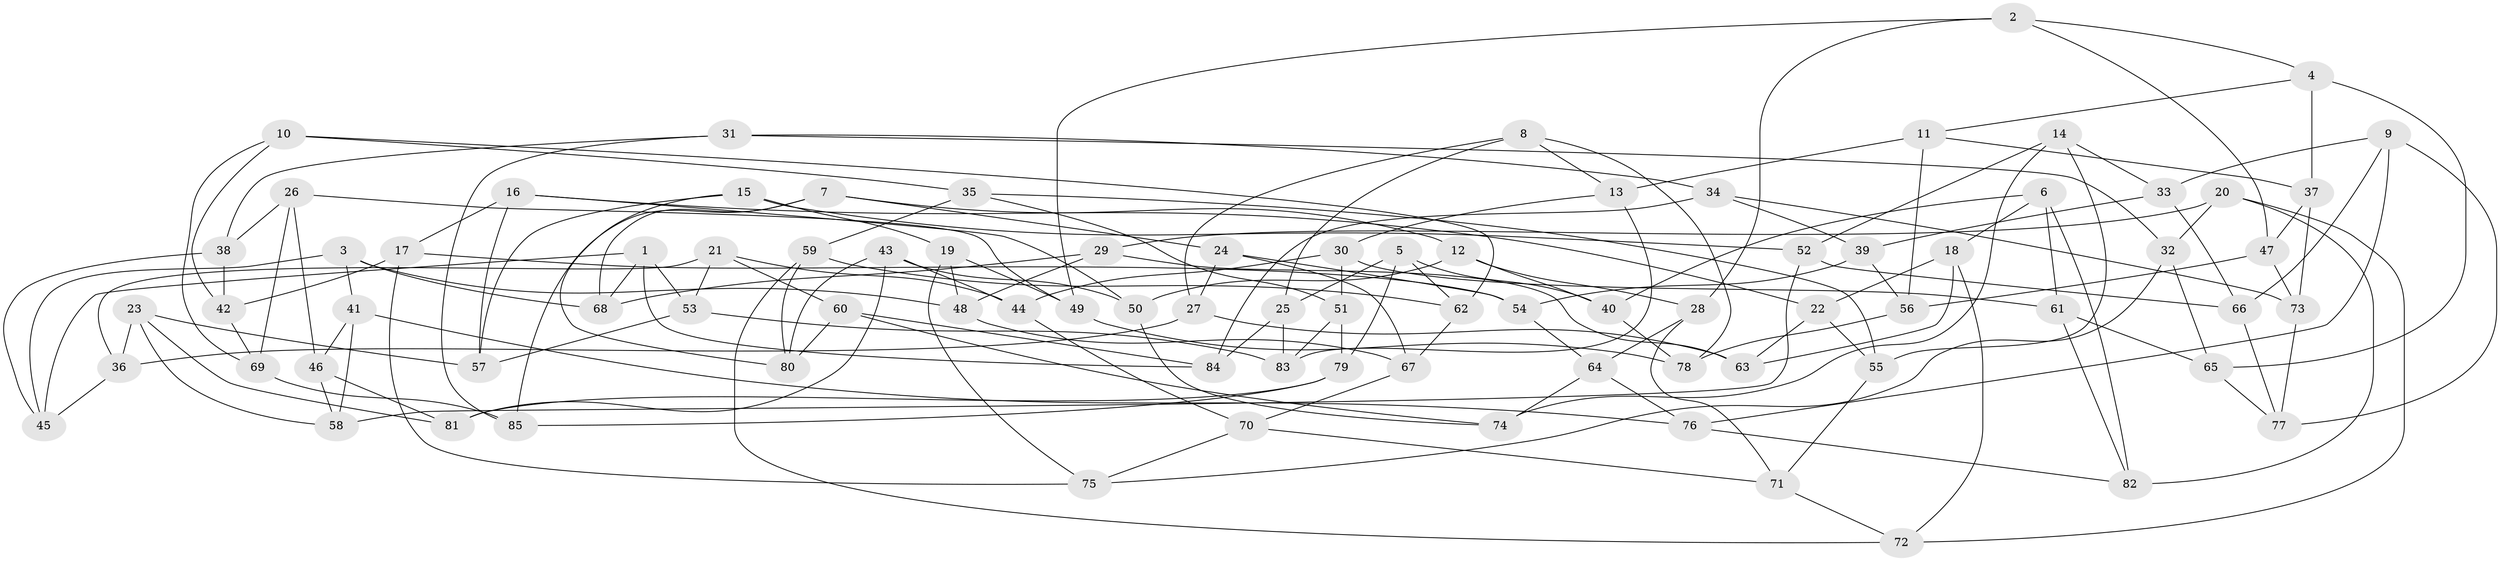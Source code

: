// Generated by graph-tools (version 1.1) at 2025/50/03/09/25 03:50:47]
// undirected, 85 vertices, 170 edges
graph export_dot {
graph [start="1"]
  node [color=gray90,style=filled];
  1;
  2;
  3;
  4;
  5;
  6;
  7;
  8;
  9;
  10;
  11;
  12;
  13;
  14;
  15;
  16;
  17;
  18;
  19;
  20;
  21;
  22;
  23;
  24;
  25;
  26;
  27;
  28;
  29;
  30;
  31;
  32;
  33;
  34;
  35;
  36;
  37;
  38;
  39;
  40;
  41;
  42;
  43;
  44;
  45;
  46;
  47;
  48;
  49;
  50;
  51;
  52;
  53;
  54;
  55;
  56;
  57;
  58;
  59;
  60;
  61;
  62;
  63;
  64;
  65;
  66;
  67;
  68;
  69;
  70;
  71;
  72;
  73;
  74;
  75;
  76;
  77;
  78;
  79;
  80;
  81;
  82;
  83;
  84;
  85;
  1 -- 45;
  1 -- 53;
  1 -- 84;
  1 -- 68;
  2 -- 4;
  2 -- 49;
  2 -- 47;
  2 -- 28;
  3 -- 45;
  3 -- 41;
  3 -- 48;
  3 -- 68;
  4 -- 11;
  4 -- 65;
  4 -- 37;
  5 -- 40;
  5 -- 62;
  5 -- 79;
  5 -- 25;
  6 -- 82;
  6 -- 61;
  6 -- 18;
  6 -- 40;
  7 -- 24;
  7 -- 12;
  7 -- 85;
  7 -- 68;
  8 -- 13;
  8 -- 78;
  8 -- 25;
  8 -- 27;
  9 -- 77;
  9 -- 33;
  9 -- 66;
  9 -- 76;
  10 -- 35;
  10 -- 42;
  10 -- 62;
  10 -- 69;
  11 -- 37;
  11 -- 13;
  11 -- 56;
  12 -- 50;
  12 -- 40;
  12 -- 28;
  13 -- 30;
  13 -- 83;
  14 -- 33;
  14 -- 52;
  14 -- 74;
  14 -- 55;
  15 -- 80;
  15 -- 57;
  15 -- 19;
  15 -- 52;
  16 -- 57;
  16 -- 17;
  16 -- 22;
  16 -- 50;
  17 -- 42;
  17 -- 54;
  17 -- 75;
  18 -- 72;
  18 -- 63;
  18 -- 22;
  19 -- 48;
  19 -- 49;
  19 -- 75;
  20 -- 32;
  20 -- 29;
  20 -- 82;
  20 -- 72;
  21 -- 60;
  21 -- 44;
  21 -- 53;
  21 -- 36;
  22 -- 63;
  22 -- 55;
  23 -- 36;
  23 -- 58;
  23 -- 81;
  23 -- 57;
  24 -- 67;
  24 -- 54;
  24 -- 27;
  25 -- 84;
  25 -- 83;
  26 -- 38;
  26 -- 49;
  26 -- 46;
  26 -- 69;
  27 -- 36;
  27 -- 63;
  28 -- 71;
  28 -- 64;
  29 -- 48;
  29 -- 68;
  29 -- 63;
  30 -- 51;
  30 -- 61;
  30 -- 44;
  31 -- 38;
  31 -- 34;
  31 -- 85;
  31 -- 32;
  32 -- 75;
  32 -- 65;
  33 -- 66;
  33 -- 39;
  34 -- 84;
  34 -- 39;
  34 -- 73;
  35 -- 51;
  35 -- 55;
  35 -- 59;
  36 -- 45;
  37 -- 47;
  37 -- 73;
  38 -- 42;
  38 -- 45;
  39 -- 54;
  39 -- 56;
  40 -- 78;
  41 -- 58;
  41 -- 76;
  41 -- 46;
  42 -- 69;
  43 -- 80;
  43 -- 81;
  43 -- 50;
  43 -- 44;
  44 -- 70;
  46 -- 58;
  46 -- 81;
  47 -- 56;
  47 -- 73;
  48 -- 67;
  49 -- 78;
  50 -- 74;
  51 -- 83;
  51 -- 79;
  52 -- 66;
  52 -- 58;
  53 -- 57;
  53 -- 83;
  54 -- 64;
  55 -- 71;
  56 -- 78;
  59 -- 62;
  59 -- 80;
  59 -- 72;
  60 -- 84;
  60 -- 74;
  60 -- 80;
  61 -- 65;
  61 -- 82;
  62 -- 67;
  64 -- 74;
  64 -- 76;
  65 -- 77;
  66 -- 77;
  67 -- 70;
  69 -- 85;
  70 -- 71;
  70 -- 75;
  71 -- 72;
  73 -- 77;
  76 -- 82;
  79 -- 81;
  79 -- 85;
}
